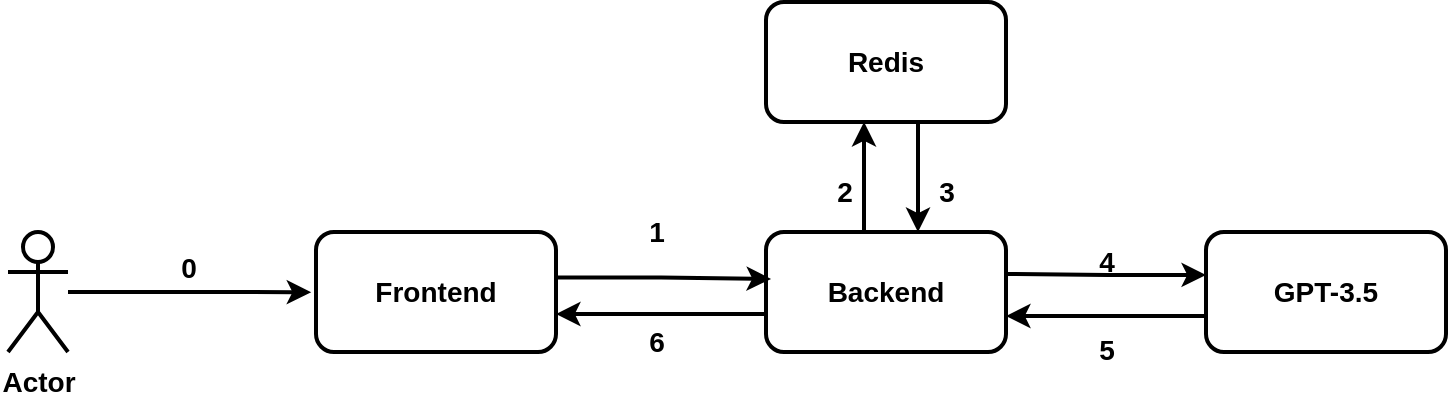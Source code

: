 <mxfile version="22.1.2" type="device" pages="7">
  <diagram id="q9lAisk15sFfM7iXyRE9" name="arch">
    <mxGraphModel dx="1434" dy="879" grid="1" gridSize="10" guides="1" tooltips="1" connect="1" arrows="1" fold="1" page="1" pageScale="1" pageWidth="850" pageHeight="1100" math="0" shadow="0">
      <root>
        <mxCell id="0" />
        <mxCell id="1" parent="0" />
        <mxCell id="VKgKlE1zQq9GvA2DKnJL-5" style="edgeStyle=orthogonalEdgeStyle;rounded=0;orthogonalLoop=1;jettySize=auto;html=1;entryX=-0.02;entryY=0.368;entryDx=0;entryDy=0;entryPerimeter=0;strokeWidth=2;fontSize=14;fontStyle=1" parent="1" source="VKgKlE1zQq9GvA2DKnJL-1" edge="1">
          <mxGeometry relative="1" as="geometry">
            <mxPoint x="237.6" y="495.08" as="targetPoint" />
          </mxGeometry>
        </mxCell>
        <mxCell id="VKgKlE1zQq9GvA2DKnJL-1" value="Actor" style="shape=umlActor;verticalLabelPosition=bottom;verticalAlign=top;html=1;outlineConnect=0;strokeWidth=2;fontSize=14;fontStyle=1" parent="1" vertex="1">
          <mxGeometry x="86" y="465" width="30" height="60" as="geometry" />
        </mxCell>
        <mxCell id="VKgKlE1zQq9GvA2DKnJL-6" style="edgeStyle=orthogonalEdgeStyle;rounded=0;orthogonalLoop=1;jettySize=auto;html=1;exitX=0.25;exitY=0;exitDx=0;exitDy=0;entryX=0.25;entryY=1;entryDx=0;entryDy=0;strokeWidth=2;fontSize=14;fontStyle=1" parent="1" edge="1">
          <mxGeometry relative="1" as="geometry">
            <mxPoint x="514.0" y="465" as="sourcePoint" />
            <mxPoint x="514.0" y="410.0" as="targetPoint" />
          </mxGeometry>
        </mxCell>
        <mxCell id="VKgKlE1zQq9GvA2DKnJL-8" style="edgeStyle=orthogonalEdgeStyle;rounded=0;orthogonalLoop=1;jettySize=auto;html=1;exitX=1;exitY=0.25;exitDx=0;exitDy=0;entryX=0;entryY=0.388;entryDx=0;entryDy=0;entryPerimeter=0;strokeWidth=2;fontSize=14;fontStyle=1" parent="1" edge="1">
          <mxGeometry relative="1" as="geometry">
            <mxPoint x="585" y="486" as="sourcePoint" />
            <mxPoint x="685.0" y="486.44" as="targetPoint" />
          </mxGeometry>
        </mxCell>
        <mxCell id="Axyc7eewZ5VZh4gGswW8-6" style="edgeStyle=orthogonalEdgeStyle;rounded=0;orthogonalLoop=1;jettySize=auto;html=1;exitX=0;exitY=0.75;exitDx=0;exitDy=0;entryX=1;entryY=0.75;entryDx=0;entryDy=0;strokeWidth=2;fontSize=14;fontStyle=1" parent="1" edge="1">
          <mxGeometry relative="1" as="geometry">
            <mxPoint x="465.0" y="506" as="sourcePoint" />
            <mxPoint x="360" y="506" as="targetPoint" />
          </mxGeometry>
        </mxCell>
        <mxCell id="VKgKlE1zQq9GvA2DKnJL-2" value="Backend" style="rounded=1;whiteSpace=wrap;html=1;strokeWidth=2;fontSize=14;fontStyle=1" parent="1" vertex="1">
          <mxGeometry x="465" y="465" width="120" height="60" as="geometry" />
        </mxCell>
        <mxCell id="VKgKlE1zQq9GvA2DKnJL-7" style="edgeStyle=orthogonalEdgeStyle;rounded=0;orthogonalLoop=1;jettySize=auto;html=1;exitX=0.75;exitY=1;exitDx=0;exitDy=0;entryX=0.75;entryY=0;entryDx=0;entryDy=0;strokeWidth=2;fontSize=14;fontStyle=1" parent="1" edge="1">
          <mxGeometry relative="1" as="geometry">
            <mxPoint x="541.0" y="410.0" as="sourcePoint" />
            <mxPoint x="541.0" y="465" as="targetPoint" />
          </mxGeometry>
        </mxCell>
        <mxCell id="VKgKlE1zQq9GvA2DKnJL-3" value="Redis" style="rounded=1;whiteSpace=wrap;html=1;strokeWidth=2;fontSize=14;fontStyle=1" parent="1" vertex="1">
          <mxGeometry x="465" y="350" width="120" height="60" as="geometry" />
        </mxCell>
        <mxCell id="VKgKlE1zQq9GvA2DKnJL-9" style="edgeStyle=orthogonalEdgeStyle;rounded=0;orthogonalLoop=1;jettySize=auto;html=1;strokeWidth=2;fontSize=14;fontStyle=1" parent="1" edge="1">
          <mxGeometry relative="1" as="geometry">
            <mxPoint x="585" y="507" as="targetPoint" />
            <mxPoint x="685.0" y="507" as="sourcePoint" />
          </mxGeometry>
        </mxCell>
        <mxCell id="VKgKlE1zQq9GvA2DKnJL-11" value="1" style="text;html=1;align=center;verticalAlign=middle;resizable=0;points=[];autosize=1;strokeColor=none;fillColor=none;strokeWidth=2;fontSize=14;fontStyle=1" parent="1" vertex="1">
          <mxGeometry x="390" y="450" width="40" height="30" as="geometry" />
        </mxCell>
        <mxCell id="VKgKlE1zQq9GvA2DKnJL-12" value="2" style="text;html=1;align=center;verticalAlign=middle;resizable=0;points=[];autosize=1;strokeColor=none;fillColor=none;strokeWidth=2;fontSize=14;fontStyle=1" parent="1" vertex="1">
          <mxGeometry x="484" y="430" width="40" height="30" as="geometry" />
        </mxCell>
        <mxCell id="VKgKlE1zQq9GvA2DKnJL-13" value="3" style="text;html=1;align=center;verticalAlign=middle;resizable=0;points=[];autosize=1;strokeColor=none;fillColor=none;strokeWidth=2;fontSize=14;fontStyle=1" parent="1" vertex="1">
          <mxGeometry x="535" y="430" width="40" height="30" as="geometry" />
        </mxCell>
        <mxCell id="VKgKlE1zQq9GvA2DKnJL-14" value="4" style="text;html=1;align=center;verticalAlign=middle;resizable=0;points=[];autosize=1;strokeColor=none;fillColor=none;strokeWidth=2;fontSize=14;fontStyle=1" parent="1" vertex="1">
          <mxGeometry x="615" y="465" width="40" height="30" as="geometry" />
        </mxCell>
        <mxCell id="VKgKlE1zQq9GvA2DKnJL-15" value="5" style="text;html=1;align=center;verticalAlign=middle;resizable=0;points=[];autosize=1;strokeColor=none;fillColor=none;strokeWidth=2;fontSize=14;fontStyle=1" parent="1" vertex="1">
          <mxGeometry x="615" y="509" width="40" height="30" as="geometry" />
        </mxCell>
        <mxCell id="Axyc7eewZ5VZh4gGswW8-1" value="GPT-3.5" style="rounded=1;whiteSpace=wrap;html=1;strokeWidth=2;fontSize=14;fontStyle=1" parent="1" vertex="1">
          <mxGeometry x="685" y="465" width="120" height="60" as="geometry" />
        </mxCell>
        <mxCell id="Axyc7eewZ5VZh4gGswW8-2" value="Frontend" style="rounded=1;whiteSpace=wrap;html=1;strokeWidth=2;fontSize=14;fontStyle=1" parent="1" vertex="1">
          <mxGeometry x="240" y="465" width="120" height="60" as="geometry" />
        </mxCell>
        <mxCell id="Axyc7eewZ5VZh4gGswW8-3" value="0" style="text;html=1;align=center;verticalAlign=middle;resizable=0;points=[];autosize=1;strokeColor=none;fillColor=none;strokeWidth=2;fontSize=14;fontStyle=1" parent="1" vertex="1">
          <mxGeometry x="156" y="468" width="40" height="30" as="geometry" />
        </mxCell>
        <mxCell id="Axyc7eewZ5VZh4gGswW8-4" style="edgeStyle=orthogonalEdgeStyle;rounded=0;orthogonalLoop=1;jettySize=auto;html=1;exitX=0.994;exitY=0.38;exitDx=0;exitDy=0;entryX=0.021;entryY=0.391;entryDx=0;entryDy=0;entryPerimeter=0;exitPerimeter=0;strokeWidth=2;fontSize=14;fontStyle=1" parent="1" source="Axyc7eewZ5VZh4gGswW8-2" target="VKgKlE1zQq9GvA2DKnJL-2" edge="1">
          <mxGeometry relative="1" as="geometry" />
        </mxCell>
        <mxCell id="Axyc7eewZ5VZh4gGswW8-7" value="6" style="text;html=1;align=center;verticalAlign=middle;resizable=0;points=[];autosize=1;strokeColor=none;fillColor=none;strokeWidth=2;fontSize=14;fontStyle=1" parent="1" vertex="1">
          <mxGeometry x="390" y="505" width="40" height="30" as="geometry" />
        </mxCell>
      </root>
    </mxGraphModel>
  </diagram>
  <diagram id="qg2fw5siXGZ857I6Jfdk" name="seq">
    <mxGraphModel dx="1434" dy="879" grid="1" gridSize="10" guides="1" tooltips="1" connect="1" arrows="1" fold="1" page="1" pageScale="1" pageWidth="850" pageHeight="1100" math="0" shadow="0">
      <root>
        <mxCell id="0" />
        <mxCell id="1" parent="0" />
        <mxCell id="KLC7h407WCgurT3DShn4-10" style="rounded=0;orthogonalLoop=1;jettySize=auto;html=1;exitX=0;exitY=0.5;exitDx=0;exitDy=0;fontSize=16;" parent="1" source="Tx9FLU0opX-JtmAMRLUm-2" target="KLC7h407WCgurT3DShn4-1" edge="1">
          <mxGeometry relative="1" as="geometry" />
        </mxCell>
        <mxCell id="KLC7h407WCgurT3DShn4-11" style="rounded=0;orthogonalLoop=1;jettySize=auto;html=1;exitX=1;exitY=0.75;exitDx=0;exitDy=0;entryX=0;entryY=0.448;entryDx=0;entryDy=0;dashed=1;entryPerimeter=0;fontSize=16;" parent="1" source="Tx9FLU0opX-JtmAMRLUm-2" target="ZIHZK0WdA0z4exOovFEQ-16" edge="1">
          <mxGeometry relative="1" as="geometry" />
        </mxCell>
        <mxCell id="Tx9FLU0opX-JtmAMRLUm-2" value="FaultDesc&lt;br style=&quot;font-size: 16px;&quot;&gt;(Text)" style="rounded=0;whiteSpace=wrap;html=1;fontSize=16;" parent="1" vertex="1">
          <mxGeometry x="270" y="400" width="120" height="60" as="geometry" />
        </mxCell>
        <mxCell id="Tx9FLU0opX-JtmAMRLUm-6" value="" style="rounded=0;whiteSpace=wrap;html=1;fontSize=16;" parent="1" vertex="1">
          <mxGeometry x="720" y="450" width="120" height="860" as="geometry" />
        </mxCell>
        <mxCell id="KLC7h407WCgurT3DShn4-5" style="rounded=0;orthogonalLoop=1;jettySize=auto;html=1;exitX=1;exitY=0.333;exitDx=0;exitDy=0;exitPerimeter=0;entryX=0;entryY=0.75;entryDx=0;entryDy=0;fontSize=16;" parent="1" source="KLC7h407WCgurT3DShn4-1" target="KLC7h407WCgurT3DShn4-4" edge="1">
          <mxGeometry relative="1" as="geometry" />
        </mxCell>
        <mxCell id="KLC7h407WCgurT3DShn4-1" value="User" style="shape=umlActor;verticalLabelPosition=bottom;verticalAlign=top;html=1;outlineConnect=0;fontSize=16;" parent="1" vertex="1">
          <mxGeometry x="20" y="290" width="30" height="60" as="geometry" />
        </mxCell>
        <mxCell id="KLC7h407WCgurT3DShn4-9" style="rounded=0;orthogonalLoop=1;jettySize=auto;html=1;exitX=0;exitY=1;exitDx=0;exitDy=0;exitPerimeter=0;entryX=1;entryY=0.5;entryDx=0;entryDy=0;fontSize=16;" parent="1" source="KLC7h407WCgurT3DShn4-2" target="Tx9FLU0opX-JtmAMRLUm-2" edge="1">
          <mxGeometry relative="1" as="geometry" />
        </mxCell>
        <mxCell id="KLC7h407WCgurT3DShn4-2" value="GPT" style="shape=umlActor;verticalLabelPosition=bottom;verticalAlign=top;html=1;outlineConnect=0;fontSize=16;" parent="1" vertex="1">
          <mxGeometry x="610" y="290" width="30" height="60" as="geometry" />
        </mxCell>
        <mxCell id="KLC7h407WCgurT3DShn4-7" style="edgeStyle=orthogonalEdgeStyle;rounded=0;orthogonalLoop=1;jettySize=auto;html=1;exitX=0.5;exitY=1;exitDx=0;exitDy=0;entryX=0.5;entryY=0;entryDx=0;entryDy=0;fontSize=16;" parent="1" source="KLC7h407WCgurT3DShn4-4" target="KLC7h407WCgurT3DShn4-6" edge="1">
          <mxGeometry relative="1" as="geometry" />
        </mxCell>
        <mxCell id="KLC7h407WCgurT3DShn4-4" value="FaultDesc (JSON)" style="rounded=0;whiteSpace=wrap;html=1;fontSize=16;" parent="1" vertex="1">
          <mxGeometry x="270" y="210" width="120" height="60" as="geometry" />
        </mxCell>
        <mxCell id="KLC7h407WCgurT3DShn4-8" style="rounded=0;orthogonalLoop=1;jettySize=auto;html=1;exitX=1;exitY=0.5;exitDx=0;exitDy=0;fontSize=16;" parent="1" source="KLC7h407WCgurT3DShn4-6" target="KLC7h407WCgurT3DShn4-2" edge="1">
          <mxGeometry relative="1" as="geometry" />
        </mxCell>
        <mxCell id="KLC7h407WCgurT3DShn4-6" value="ChatOps" style="rounded=1;whiteSpace=wrap;html=1;fontSize=16;" parent="1" vertex="1">
          <mxGeometry x="270" y="310" width="120" height="60" as="geometry" />
        </mxCell>
        <mxCell id="KLC7h407WCgurT3DShn4-12" style="rounded=0;orthogonalLoop=1;jettySize=auto;html=1;exitX=0;exitY=0.5;exitDx=0;exitDy=0;fontSize=16;" parent="1" source="KLC7h407WCgurT3DShn4-13" target="KLC7h407WCgurT3DShn4-15" edge="1">
          <mxGeometry relative="1" as="geometry" />
        </mxCell>
        <mxCell id="KLC7h407WCgurT3DShn4-13" value="Expectation&lt;br style=&quot;font-size: 16px;&quot;&gt;(JSON)" style="rounded=0;whiteSpace=wrap;html=1;fontSize=16;" parent="1" vertex="1">
          <mxGeometry x="270" y="790" width="120" height="60" as="geometry" />
        </mxCell>
        <mxCell id="KLC7h407WCgurT3DShn4-14" style="rounded=0;orthogonalLoop=1;jettySize=auto;html=1;exitX=1;exitY=0.333;exitDx=0;exitDy=0;exitPerimeter=0;entryX=0;entryY=0.75;entryDx=0;entryDy=0;fontSize=16;" parent="1" source="KLC7h407WCgurT3DShn4-15" target="KLC7h407WCgurT3DShn4-19" edge="1">
          <mxGeometry relative="1" as="geometry" />
        </mxCell>
        <mxCell id="KLC7h407WCgurT3DShn4-15" value="User" style="shape=umlActor;verticalLabelPosition=bottom;verticalAlign=top;html=1;outlineConnect=0;fontSize=16;" parent="1" vertex="1">
          <mxGeometry x="20" y="670" width="30" height="60" as="geometry" />
        </mxCell>
        <mxCell id="KLC7h407WCgurT3DShn4-16" style="rounded=0;orthogonalLoop=1;jettySize=auto;html=1;exitX=0;exitY=1;exitDx=0;exitDy=0;exitPerimeter=0;entryX=1;entryY=0.5;entryDx=0;entryDy=0;fontSize=16;" parent="1" source="KLC7h407WCgurT3DShn4-17" target="KLC7h407WCgurT3DShn4-13" edge="1">
          <mxGeometry relative="1" as="geometry" />
        </mxCell>
        <mxCell id="KLC7h407WCgurT3DShn4-17" value="GPT" style="shape=umlActor;verticalLabelPosition=bottom;verticalAlign=top;html=1;outlineConnect=0;fontSize=16;" parent="1" vertex="1">
          <mxGeometry x="610" y="670" width="30" height="60" as="geometry" />
        </mxCell>
        <mxCell id="KLC7h407WCgurT3DShn4-18" style="edgeStyle=orthogonalEdgeStyle;rounded=0;orthogonalLoop=1;jettySize=auto;html=1;exitX=0.5;exitY=1;exitDx=0;exitDy=0;entryX=0.5;entryY=0;entryDx=0;entryDy=0;fontSize=16;" parent="1" source="KLC7h407WCgurT3DShn4-19" target="KLC7h407WCgurT3DShn4-21" edge="1">
          <mxGeometry relative="1" as="geometry" />
        </mxCell>
        <mxCell id="KLC7h407WCgurT3DShn4-19" value="Expectation&lt;br style=&quot;font-size: 16px;&quot;&gt;(Text)" style="rounded=0;whiteSpace=wrap;html=1;fontSize=16;" parent="1" vertex="1">
          <mxGeometry x="270" y="590" width="120" height="60" as="geometry" />
        </mxCell>
        <mxCell id="KLC7h407WCgurT3DShn4-20" style="rounded=0;orthogonalLoop=1;jettySize=auto;html=1;exitX=1;exitY=0.5;exitDx=0;exitDy=0;fontSize=16;" parent="1" source="KLC7h407WCgurT3DShn4-21" target="KLC7h407WCgurT3DShn4-17" edge="1">
          <mxGeometry relative="1" as="geometry" />
        </mxCell>
        <mxCell id="KLC7h407WCgurT3DShn4-21" value="ChatOps" style="rounded=1;whiteSpace=wrap;html=1;fontSize=16;" parent="1" vertex="1">
          <mxGeometry x="270" y="690" width="120" height="60" as="geometry" />
        </mxCell>
        <mxCell id="KLC7h407WCgurT3DShn4-22" style="rounded=0;orthogonalLoop=1;jettySize=auto;html=1;exitX=1;exitY=0.5;exitDx=0;exitDy=0;entryX=0;entryY=0.528;entryDx=0;entryDy=0;entryPerimeter=0;dashed=1;fontSize=16;" parent="1" source="KLC7h407WCgurT3DShn4-19" target="ZIHZK0WdA0z4exOovFEQ-17" edge="1">
          <mxGeometry relative="1" as="geometry" />
        </mxCell>
        <mxCell id="KLC7h407WCgurT3DShn4-23" value="&lt;font style=&quot;font-size: 22px;&quot;&gt;①&lt;/font&gt;" style="text;html=1;align=center;verticalAlign=middle;resizable=0;points=[];autosize=1;strokeColor=none;fillColor=none;fontSize=22;fontColor=#000000;" parent="1" vertex="1">
          <mxGeometry x="15" y="235" width="40" height="40" as="geometry" />
        </mxCell>
        <mxCell id="KLC7h407WCgurT3DShn4-24" value="&lt;font style=&quot;font-size: 22px;&quot;&gt;②&lt;/font&gt;" style="text;html=1;align=center;verticalAlign=middle;resizable=0;points=[];autosize=1;strokeColor=none;fillColor=none;fontSize=16;" parent="1" vertex="1">
          <mxGeometry x="10" y="623" width="40" height="40" as="geometry" />
        </mxCell>
        <mxCell id="KLC7h407WCgurT3DShn4-38" style="rounded=0;orthogonalLoop=1;jettySize=auto;html=1;exitX=0;exitY=0.5;exitDx=0;exitDy=0;fontSize=16;" parent="1" source="KLC7h407WCgurT3DShn4-39" target="KLC7h407WCgurT3DShn4-41" edge="1">
          <mxGeometry relative="1" as="geometry" />
        </mxCell>
        <mxCell id="KLC7h407WCgurT3DShn4-39" value="FaultReport&lt;br style=&quot;font-size: 16px;&quot;&gt;(Text)" style="rounded=0;whiteSpace=wrap;html=1;fontSize=16;" parent="1" vertex="1">
          <mxGeometry x="270" y="1180" width="120" height="60" as="geometry" />
        </mxCell>
        <mxCell id="KLC7h407WCgurT3DShn4-40" style="rounded=0;orthogonalLoop=1;jettySize=auto;html=1;exitX=1;exitY=0.333;exitDx=0;exitDy=0;exitPerimeter=0;entryX=0;entryY=0.75;entryDx=0;entryDy=0;fontSize=16;" parent="1" source="KLC7h407WCgurT3DShn4-41" target="KLC7h407WCgurT3DShn4-45" edge="1">
          <mxGeometry relative="1" as="geometry" />
        </mxCell>
        <mxCell id="KLC7h407WCgurT3DShn4-41" value="User" style="shape=umlActor;verticalLabelPosition=bottom;verticalAlign=top;html=1;outlineConnect=0;fontSize=16;" parent="1" vertex="1">
          <mxGeometry x="20" y="1060" width="30" height="60" as="geometry" />
        </mxCell>
        <mxCell id="KLC7h407WCgurT3DShn4-42" style="rounded=0;orthogonalLoop=1;jettySize=auto;html=1;exitX=0;exitY=1;exitDx=0;exitDy=0;exitPerimeter=0;entryX=1;entryY=0.5;entryDx=0;entryDy=0;fontSize=16;" parent="1" source="KLC7h407WCgurT3DShn4-43" target="KLC7h407WCgurT3DShn4-39" edge="1">
          <mxGeometry relative="1" as="geometry" />
        </mxCell>
        <mxCell id="KLC7h407WCgurT3DShn4-43" value="GPT" style="shape=umlActor;verticalLabelPosition=bottom;verticalAlign=top;html=1;outlineConnect=0;fontSize=16;" parent="1" vertex="1">
          <mxGeometry x="610" y="1060" width="30" height="60" as="geometry" />
        </mxCell>
        <mxCell id="KLC7h407WCgurT3DShn4-44" style="edgeStyle=orthogonalEdgeStyle;rounded=0;orthogonalLoop=1;jettySize=auto;html=1;exitX=0.5;exitY=1;exitDx=0;exitDy=0;entryX=0.5;entryY=0;entryDx=0;entryDy=0;fontSize=16;" parent="1" source="KLC7h407WCgurT3DShn4-45" target="KLC7h407WCgurT3DShn4-47" edge="1">
          <mxGeometry relative="1" as="geometry" />
        </mxCell>
        <mxCell id="KLC7h407WCgurT3DShn4-45" value="FaultResult&lt;br style=&quot;font-size: 16px;&quot;&gt;(JSON)" style="rounded=0;whiteSpace=wrap;html=1;fontSize=16;" parent="1" vertex="1">
          <mxGeometry x="270" y="970" width="120" height="60" as="geometry" />
        </mxCell>
        <mxCell id="KLC7h407WCgurT3DShn4-46" style="rounded=0;orthogonalLoop=1;jettySize=auto;html=1;exitX=1;exitY=0.5;exitDx=0;exitDy=0;fontSize=16;" parent="1" source="KLC7h407WCgurT3DShn4-47" target="KLC7h407WCgurT3DShn4-43" edge="1">
          <mxGeometry relative="1" as="geometry" />
        </mxCell>
        <mxCell id="KLC7h407WCgurT3DShn4-47" value="ChatOps" style="rounded=1;whiteSpace=wrap;html=1;fontSize=16;" parent="1" vertex="1">
          <mxGeometry x="270" y="1080" width="120" height="60" as="geometry" />
        </mxCell>
        <mxCell id="KLC7h407WCgurT3DShn4-49" value="&lt;font style=&quot;font-size: 22px;&quot;&gt;③&lt;/font&gt;" style="text;html=1;align=center;verticalAlign=middle;resizable=0;points=[];autosize=1;strokeColor=none;fillColor=none;fontSize=16;" parent="1" vertex="1">
          <mxGeometry x="10" y="1013" width="40" height="40" as="geometry" />
        </mxCell>
        <mxCell id="KLC7h407WCgurT3DShn4-50" value="&lt;font style=&quot;font-size: 16px;&quot;&gt;Context&lt;/font&gt;" style="text;html=1;align=center;verticalAlign=middle;resizable=0;points=[];autosize=1;strokeColor=none;fillColor=none;fontSize=16;fontColor=#000000;" parent="1" vertex="1">
          <mxGeometry x="720" y="410" width="120" height="30" as="geometry" />
        </mxCell>
        <mxCell id="ZIHZK0WdA0z4exOovFEQ-2" value="" style="edgeStyle=none;orthogonalLoop=1;jettySize=auto;html=1;rounded=0;entryX=0.622;entryY=-0.043;entryDx=0;entryDy=0;entryPerimeter=0;dashed=1;exitX=-0.021;exitY=0.625;exitDx=0;exitDy=0;exitPerimeter=0;fontSize=16;" parent="1" source="ZIHZK0WdA0z4exOovFEQ-17" target="KLC7h407WCgurT3DShn4-47" edge="1">
          <mxGeometry width="100" relative="1" as="geometry">
            <mxPoint x="720" y="600" as="sourcePoint" />
            <mxPoint x="770" y="600" as="targetPoint" />
            <Array as="points" />
          </mxGeometry>
        </mxCell>
        <mxCell id="ZIHZK0WdA0z4exOovFEQ-3" style="rounded=0;orthogonalLoop=1;jettySize=auto;html=1;exitX=0;exitY=0.5;exitDx=0;exitDy=0;fontSize=16;" parent="1" source="ZIHZK0WdA0z4exOovFEQ-4" target="ZIHZK0WdA0z4exOovFEQ-6" edge="1">
          <mxGeometry relative="1" as="geometry" />
        </mxCell>
        <mxCell id="ZIHZK0WdA0z4exOovFEQ-4" value="Advice&lt;br style=&quot;font-size: 16px;&quot;&gt;(Text)" style="rounded=0;whiteSpace=wrap;html=1;fontSize=16;" parent="1" vertex="1">
          <mxGeometry x="270" y="1517" width="120" height="60" as="geometry" />
        </mxCell>
        <mxCell id="ZIHZK0WdA0z4exOovFEQ-5" style="rounded=0;orthogonalLoop=1;jettySize=auto;html=1;exitX=1;exitY=0.333;exitDx=0;exitDy=0;exitPerimeter=0;entryX=0;entryY=0.5;entryDx=0;entryDy=0;fontSize=16;" parent="1" source="ZIHZK0WdA0z4exOovFEQ-6" target="ZIHZK0WdA0z4exOovFEQ-12" edge="1">
          <mxGeometry relative="1" as="geometry">
            <mxPoint x="270" y="1312" as="targetPoint" />
          </mxGeometry>
        </mxCell>
        <mxCell id="ZIHZK0WdA0z4exOovFEQ-6" value="User" style="shape=umlActor;verticalLabelPosition=bottom;verticalAlign=top;html=1;outlineConnect=0;fontSize=16;" parent="1" vertex="1">
          <mxGeometry x="20" y="1377" width="30" height="60" as="geometry" />
        </mxCell>
        <mxCell id="ZIHZK0WdA0z4exOovFEQ-7" style="rounded=0;orthogonalLoop=1;jettySize=auto;html=1;exitX=0;exitY=1;exitDx=0;exitDy=0;exitPerimeter=0;entryX=1;entryY=0.5;entryDx=0;entryDy=0;fontSize=16;" parent="1" source="ZIHZK0WdA0z4exOovFEQ-8" target="ZIHZK0WdA0z4exOovFEQ-4" edge="1">
          <mxGeometry relative="1" as="geometry" />
        </mxCell>
        <mxCell id="ZIHZK0WdA0z4exOovFEQ-8" value="GPT" style="shape=umlActor;verticalLabelPosition=bottom;verticalAlign=top;html=1;outlineConnect=0;fontSize=16;" parent="1" vertex="1">
          <mxGeometry x="610" y="1377" width="30" height="60" as="geometry" />
        </mxCell>
        <mxCell id="ZIHZK0WdA0z4exOovFEQ-11" style="rounded=0;orthogonalLoop=1;jettySize=auto;html=1;exitX=1;exitY=0.5;exitDx=0;exitDy=0;fontSize=16;" parent="1" source="ZIHZK0WdA0z4exOovFEQ-12" target="ZIHZK0WdA0z4exOovFEQ-8" edge="1">
          <mxGeometry relative="1" as="geometry" />
        </mxCell>
        <mxCell id="ZIHZK0WdA0z4exOovFEQ-12" value="ChatOps" style="rounded=1;whiteSpace=wrap;html=1;fontSize=16;" parent="1" vertex="1">
          <mxGeometry x="270" y="1397" width="120" height="60" as="geometry" />
        </mxCell>
        <mxCell id="ZIHZK0WdA0z4exOovFEQ-13" value="&lt;font style=&quot;font-size: 22px;&quot;&gt;④&lt;/font&gt;" style="text;html=1;align=center;verticalAlign=middle;resizable=0;points=[];autosize=1;strokeColor=none;fillColor=none;fontSize=16;" parent="1" vertex="1">
          <mxGeometry x="10" y="1330" width="40" height="40" as="geometry" />
        </mxCell>
        <mxCell id="ZIHZK0WdA0z4exOovFEQ-15" value="" style="edgeStyle=none;orthogonalLoop=1;jettySize=auto;html=1;rounded=0;entryX=0.5;entryY=0;entryDx=0;entryDy=0;dashed=1;exitX=-0.014;exitY=0.586;exitDx=0;exitDy=0;exitPerimeter=0;fontSize=16;" parent="1" source="ZIHZK0WdA0z4exOovFEQ-16" target="ZIHZK0WdA0z4exOovFEQ-12" edge="1">
          <mxGeometry width="100" relative="1" as="geometry">
            <mxPoint x="720" y="510" as="sourcePoint" />
            <mxPoint x="760" y="510" as="targetPoint" />
            <Array as="points" />
          </mxGeometry>
        </mxCell>
        <mxCell id="ZIHZK0WdA0z4exOovFEQ-16" value="FaultDesc" style="rounded=0;whiteSpace=wrap;html=1;fontSize=16;" parent="1" vertex="1">
          <mxGeometry x="720" y="450" width="120" height="290" as="geometry" />
        </mxCell>
        <mxCell id="ZIHZK0WdA0z4exOovFEQ-17" value="Expectation&lt;br style=&quot;border-color: var(--border-color); font-size: 16px;&quot;&gt;" style="rounded=0;whiteSpace=wrap;html=1;fontSize=16;" parent="1" vertex="1">
          <mxGeometry x="720" y="740" width="120" height="290" as="geometry" />
        </mxCell>
        <mxCell id="ZIHZK0WdA0z4exOovFEQ-18" value="" style="edgeStyle=none;orthogonalLoop=1;jettySize=auto;html=1;rounded=0;dashed=1;fontSize=16;entryX=0.649;entryY=-0.007;entryDx=0;entryDy=0;entryPerimeter=0;" parent="1" target="ZIHZK0WdA0z4exOovFEQ-12" edge="1">
          <mxGeometry width="100" relative="1" as="geometry">
            <mxPoint x="720" y="950" as="sourcePoint" />
            <mxPoint x="340" y="1360" as="targetPoint" />
            <Array as="points" />
          </mxGeometry>
        </mxCell>
        <mxCell id="ZIHZK0WdA0z4exOovFEQ-19" style="rounded=0;orthogonalLoop=1;jettySize=auto;html=1;entryX=0.017;entryY=0.904;entryDx=0;entryDy=0;entryPerimeter=0;fontSize=16;dashed=1;" parent="1" source="KLC7h407WCgurT3DShn4-39" target="Tx9FLU0opX-JtmAMRLUm-6" edge="1">
          <mxGeometry relative="1" as="geometry" />
        </mxCell>
        <mxCell id="ZIHZK0WdA0z4exOovFEQ-20" value="" style="edgeStyle=none;orthogonalLoop=1;jettySize=auto;html=1;rounded=0;exitX=-0.028;exitY=0.936;exitDx=0;exitDy=0;exitPerimeter=0;entryX=0.75;entryY=0;entryDx=0;entryDy=0;dashed=1;fontSize=16;" parent="1" source="Tx9FLU0opX-JtmAMRLUm-6" target="ZIHZK0WdA0z4exOovFEQ-12" edge="1">
          <mxGeometry width="100" relative="1" as="geometry">
            <mxPoint x="660" y="1230" as="sourcePoint" />
            <mxPoint x="760" y="1230" as="targetPoint" />
            <Array as="points" />
          </mxGeometry>
        </mxCell>
        <mxCell id="ZIHZK0WdA0z4exOovFEQ-21" value="&lt;span style=&quot;color: rgb(0, 0, 0); font-family: Helvetica; font-size: 16px; font-style: normal; font-variant-ligatures: normal; font-variant-caps: normal; font-weight: 400; letter-spacing: normal; orphans: 2; text-align: center; text-indent: 0px; text-transform: none; widows: 2; word-spacing: 0px; -webkit-text-stroke-width: 0px; background-color: rgb(251, 251, 251); text-decoration-thickness: initial; text-decoration-style: initial; text-decoration-color: initial; float: none; display: inline !important;&quot;&gt;FaultReport&lt;/span&gt;" style="text;whiteSpace=wrap;html=1;fontSize=16;" parent="1" vertex="1">
          <mxGeometry x="740" y="1160" width="120" height="40" as="geometry" />
        </mxCell>
        <mxCell id="4wctw6peAXdAggTrFhCt-3" value="&lt;font style=&quot;font-size: 14px;&quot;&gt;备注：&lt;br&gt;&lt;br&gt;这张图反映的是整体的数据流向&lt;br&gt;具体的数据处理流程看后面几张&lt;/font&gt;" style="text;html=1;align=center;verticalAlign=middle;resizable=0;points=[];autosize=1;strokeColor=none;fillColor=none;" parent="1" vertex="1">
          <mxGeometry x="630" y="65" width="220" height="80" as="geometry" />
        </mxCell>
      </root>
    </mxGraphModel>
  </diagram>
  <diagram name="D0" id="rE8giC4yQjQ5zFKdoYqi">
    <mxGraphModel dx="1434" dy="879" grid="1" gridSize="10" guides="1" tooltips="1" connect="1" arrows="1" fold="1" page="1" pageScale="1" pageWidth="850" pageHeight="1100" math="0" shadow="0">
      <root>
        <mxCell id="i1_SNyQuL_r8A0BnzSDd-0" />
        <mxCell id="i1_SNyQuL_r8A0BnzSDd-1" parent="i1_SNyQuL_r8A0BnzSDd-0" />
        <mxCell id="i1_SNyQuL_r8A0BnzSDd-8" value="GPT" style="shape=umlActor;verticalLabelPosition=bottom;verticalAlign=top;html=1;outlineConnect=0;fontSize=16;" parent="i1_SNyQuL_r8A0BnzSDd-1" vertex="1">
          <mxGeometry x="610" y="290" width="30" height="60" as="geometry" />
        </mxCell>
        <mxCell id="i1_SNyQuL_r8A0BnzSDd-11" style="rounded=0;orthogonalLoop=1;jettySize=auto;html=1;fontSize=16;exitX=1;exitY=0.5;exitDx=0;exitDy=0;" parent="i1_SNyQuL_r8A0BnzSDd-1" source="i1_SNyQuL_r8A0BnzSDd-17" target="i1_SNyQuL_r8A0BnzSDd-8" edge="1">
          <mxGeometry relative="1" as="geometry">
            <mxPoint x="390" y="210" as="sourcePoint" />
          </mxGeometry>
        </mxCell>
        <mxCell id="i1_SNyQuL_r8A0BnzSDd-17" value="构建提示词：&lt;br&gt;- “你是一个运维机器人...”；&lt;br&gt;-&amp;nbsp;" style="rounded=1;whiteSpace=wrap;html=1;strokeColor=default;align=center;verticalAlign=middle;fontFamily=Helvetica;fontSize=16;fontColor=default;fillColor=default;movable=1;resizable=1;rotatable=1;deletable=1;editable=1;locked=0;connectable=1;" parent="i1_SNyQuL_r8A0BnzSDd-1" vertex="1">
          <mxGeometry x="190" y="285" width="250" height="70" as="geometry" />
        </mxCell>
        <mxCell id="r-Gph6FEDUl5I5vJEG-V-0" value="" style="rounded=0;whiteSpace=wrap;html=1;fillColor=none;dashed=1;strokeColor=#7EA6E0;strokeWidth=2;" parent="i1_SNyQuL_r8A0BnzSDd-1" vertex="1">
          <mxGeometry x="105" y="160" width="420" height="320" as="geometry" />
        </mxCell>
        <mxCell id="i1_SNyQuL_r8A0BnzSDd-18" value="预热" style="text;html=1;align=center;verticalAlign=middle;resizable=0;points=[];autosize=1;strokeColor=none;fillColor=none;fontSize=16;fontFamily=Helvetica;fontColor=default;" parent="i1_SNyQuL_r8A0BnzSDd-1" vertex="1">
          <mxGeometry x="640" y="38" width="60" height="30" as="geometry" />
        </mxCell>
      </root>
    </mxGraphModel>
  </diagram>
  <diagram name="D1" id="4--Yj9pTokcV0vdmf49T">
    <mxGraphModel dx="1434" dy="879" grid="1" gridSize="10" guides="1" tooltips="1" connect="1" arrows="1" fold="1" page="1" pageScale="1" pageWidth="850" pageHeight="1100" math="0" shadow="0">
      <root>
        <mxCell id="j4kRHwwOgYRNMu8GmFDR-0" />
        <mxCell id="j4kRHwwOgYRNMu8GmFDR-1" parent="j4kRHwwOgYRNMu8GmFDR-0" />
        <mxCell id="HXevGnj9tMamIE-iWFY--0" value="" style="rounded=0;whiteSpace=wrap;html=1;fillColor=none;dashed=1;strokeColor=#7EA6E0;strokeWidth=2;fontSize=16;" parent="j4kRHwwOgYRNMu8GmFDR-1" vertex="1">
          <mxGeometry x="230" y="60" width="210" height="640" as="geometry" />
        </mxCell>
        <mxCell id="j4kRHwwOgYRNMu8GmFDR-2" style="rounded=0;orthogonalLoop=1;jettySize=auto;html=1;exitX=0;exitY=0.5;exitDx=0;exitDy=0;fontSize=16;strokeWidth=2;" parent="j4kRHwwOgYRNMu8GmFDR-1" source="j4kRHwwOgYRNMu8GmFDR-4" target="j4kRHwwOgYRNMu8GmFDR-7" edge="1">
          <mxGeometry relative="1" as="geometry" />
        </mxCell>
        <mxCell id="j4kRHwwOgYRNMu8GmFDR-3" style="rounded=0;orthogonalLoop=1;jettySize=auto;html=1;exitX=1;exitY=0.75;exitDx=0;exitDy=0;entryX=0;entryY=0.448;entryDx=0;entryDy=0;dashed=1;entryPerimeter=0;fontSize=16;strokeWidth=2;" parent="j4kRHwwOgYRNMu8GmFDR-1" source="j4kRHwwOgYRNMu8GmFDR-4" target="j4kRHwwOgYRNMu8GmFDR-50" edge="1">
          <mxGeometry relative="1" as="geometry" />
        </mxCell>
        <mxCell id="j4kRHwwOgYRNMu8GmFDR-4" value="FaultDesc&lt;br style=&quot;font-size: 16px;&quot;&gt;(Text)" style="rounded=0;whiteSpace=wrap;html=1;fontSize=16;strokeWidth=2;" parent="j4kRHwwOgYRNMu8GmFDR-1" vertex="1">
          <mxGeometry x="270" y="590" width="120" height="60" as="geometry" />
        </mxCell>
        <mxCell id="j4kRHwwOgYRNMu8GmFDR-6" style="rounded=0;orthogonalLoop=1;jettySize=auto;html=1;exitX=1;exitY=0.333;exitDx=0;exitDy=0;exitPerimeter=0;entryX=0;entryY=0.75;entryDx=0;entryDy=0;fontSize=16;endArrow=none;endFill=0;strokeWidth=2;" parent="j4kRHwwOgYRNMu8GmFDR-1" source="j4kRHwwOgYRNMu8GmFDR-7" target="j4kRHwwOgYRNMu8GmFDR-11" edge="1">
          <mxGeometry relative="1" as="geometry" />
        </mxCell>
        <mxCell id="j4kRHwwOgYRNMu8GmFDR-7" value="User" style="shape=umlActor;verticalLabelPosition=bottom;verticalAlign=top;html=1;outlineConnect=0;fontSize=16;strokeWidth=2;" parent="j4kRHwwOgYRNMu8GmFDR-1" vertex="1">
          <mxGeometry x="20" y="290" width="30" height="60" as="geometry" />
        </mxCell>
        <mxCell id="j4kRHwwOgYRNMu8GmFDR-8" style="rounded=0;orthogonalLoop=1;jettySize=auto;html=1;exitX=0;exitY=1;exitDx=0;exitDy=0;exitPerimeter=0;entryX=1;entryY=0.5;entryDx=0;entryDy=0;fontSize=16;endArrow=none;endFill=0;strokeWidth=2;" parent="j4kRHwwOgYRNMu8GmFDR-1" source="j4kRHwwOgYRNMu8GmFDR-9" target="j4kRHwwOgYRNMu8GmFDR-4" edge="1">
          <mxGeometry relative="1" as="geometry" />
        </mxCell>
        <mxCell id="j4kRHwwOgYRNMu8GmFDR-9" value="GPT" style="shape=umlActor;verticalLabelPosition=bottom;verticalAlign=top;html=1;outlineConnect=0;fontSize=16;strokeWidth=2;" parent="j4kRHwwOgYRNMu8GmFDR-1" vertex="1">
          <mxGeometry x="610" y="290" width="30" height="60" as="geometry" />
        </mxCell>
        <mxCell id="Za5u4L4yO5rzxqX3udbO-7" style="rounded=0;orthogonalLoop=1;jettySize=auto;html=1;exitX=0.5;exitY=1;exitDx=0;exitDy=0;fontFamily=Helvetica;fontSize=16;fontColor=default;strokeWidth=2;" parent="j4kRHwwOgYRNMu8GmFDR-1" source="j4kRHwwOgYRNMu8GmFDR-11" target="Za5u4L4yO5rzxqX3udbO-4" edge="1">
          <mxGeometry relative="1" as="geometry" />
        </mxCell>
        <mxCell id="j4kRHwwOgYRNMu8GmFDR-11" value="FaultDesc (JSON)" style="rounded=0;whiteSpace=wrap;html=1;fontSize=16;strokeWidth=2;" parent="j4kRHwwOgYRNMu8GmFDR-1" vertex="1">
          <mxGeometry x="270" y="90" width="120" height="60" as="geometry" />
        </mxCell>
        <mxCell id="j4kRHwwOgYRNMu8GmFDR-12" style="rounded=0;orthogonalLoop=1;jettySize=auto;html=1;fontSize=16;strokeWidth=2;" parent="j4kRHwwOgYRNMu8GmFDR-1" target="j4kRHwwOgYRNMu8GmFDR-9" edge="1">
          <mxGeometry relative="1" as="geometry">
            <mxPoint x="390" y="440" as="sourcePoint" />
          </mxGeometry>
        </mxCell>
        <mxCell id="j4kRHwwOgYRNMu8GmFDR-25" value="&lt;font style=&quot;font-size: 16px;&quot;&gt;①&lt;/font&gt;" style="text;html=1;align=center;verticalAlign=middle;resizable=0;points=[];autosize=1;strokeColor=none;fillColor=none;fontSize=16;fontColor=#000000;strokeWidth=2;" parent="j4kRHwwOgYRNMu8GmFDR-1" vertex="1">
          <mxGeometry x="15" y="240" width="40" height="30" as="geometry" />
        </mxCell>
        <mxCell id="j4kRHwwOgYRNMu8GmFDR-38" value="&lt;font style=&quot;font-size: 16px;&quot;&gt;Context&lt;/font&gt;" style="text;html=1;align=center;verticalAlign=middle;resizable=0;points=[];autosize=1;strokeColor=none;fillColor=none;fontSize=16;fontColor=#000000;strokeWidth=2;" parent="j4kRHwwOgYRNMu8GmFDR-1" vertex="1">
          <mxGeometry x="720" y="230" width="80" height="30" as="geometry" />
        </mxCell>
        <mxCell id="j4kRHwwOgYRNMu8GmFDR-50" value="FaultDesc" style="rounded=0;whiteSpace=wrap;html=1;fontSize=16;strokeWidth=2;" parent="j4kRHwwOgYRNMu8GmFDR-1" vertex="1">
          <mxGeometry x="700" y="275" width="120" height="290" as="geometry" />
        </mxCell>
        <mxCell id="Za5u4L4yO5rzxqX3udbO-8" style="edgeStyle=orthogonalEdgeStyle;rounded=0;orthogonalLoop=1;jettySize=auto;html=1;exitX=0.5;exitY=1;exitDx=0;exitDy=0;entryX=0.5;entryY=0;entryDx=0;entryDy=0;fontFamily=Helvetica;fontSize=16;fontColor=default;strokeWidth=2;" parent="j4kRHwwOgYRNMu8GmFDR-1" source="Za5u4L4yO5rzxqX3udbO-4" target="Za5u4L4yO5rzxqX3udbO-6" edge="1">
          <mxGeometry relative="1" as="geometry" />
        </mxCell>
        <mxCell id="Za5u4L4yO5rzxqX3udbO-4" value="数据预处理：&lt;br style=&quot;font-size: 16px;&quot;&gt;时序数据压缩" style="rounded=1;whiteSpace=wrap;html=1;strokeColor=default;align=center;verticalAlign=middle;fontFamily=Helvetica;fontSize=16;fontColor=default;fillColor=default;strokeWidth=2;" parent="j4kRHwwOgYRNMu8GmFDR-1" vertex="1">
          <mxGeometry x="270" y="260" width="120" height="60" as="geometry" />
        </mxCell>
        <mxCell id="Za5u4L4yO5rzxqX3udbO-6" value="构建提示词" style="rounded=1;whiteSpace=wrap;html=1;strokeColor=default;align=center;verticalAlign=middle;fontFamily=Helvetica;fontSize=16;fontColor=default;fillColor=default;strokeWidth=2;" parent="j4kRHwwOgYRNMu8GmFDR-1" vertex="1">
          <mxGeometry x="270" y="410" width="120" height="60" as="geometry" />
        </mxCell>
        <mxCell id="Za5u4L4yO5rzxqX3udbO-9" value="故障场景描述" style="text;html=1;align=center;verticalAlign=middle;resizable=0;points=[];autosize=1;strokeColor=none;fillColor=none;fontSize=16;fontFamily=Helvetica;fontColor=default;strokeWidth=2;" parent="j4kRHwwOgYRNMu8GmFDR-1" vertex="1">
          <mxGeometry x="680" y="40" width="120" height="30" as="geometry" />
        </mxCell>
        <mxCell id="5lMiyuqWgCUSS_fp7jD4-0" value="&lt;font color=&quot;#7ea6e0&quot; style=&quot;font-size: 16px;&quot;&gt;&lt;b style=&quot;font-size: 16px;&quot;&gt;ChatOps&lt;/b&gt;&lt;/font&gt;" style="text;html=1;align=center;verticalAlign=middle;resizable=0;points=[];autosize=1;strokeColor=none;fillColor=none;fontSize=16;" parent="j4kRHwwOgYRNMu8GmFDR-1" vertex="1">
          <mxGeometry x="230" y="10" width="90" height="30" as="geometry" />
        </mxCell>
      </root>
    </mxGraphModel>
  </diagram>
  <diagram name="D2" id="9qXflCVyHu9IY1eambC_">
    <mxGraphModel dx="1434" dy="879" grid="1" gridSize="10" guides="1" tooltips="1" connect="1" arrows="1" fold="1" page="1" pageScale="1" pageWidth="850" pageHeight="1100" math="0" shadow="0">
      <root>
        <mxCell id="2u8qa29EgNXdUz-cSa06-0" />
        <mxCell id="2u8qa29EgNXdUz-cSa06-1" parent="2u8qa29EgNXdUz-cSa06-0" />
        <mxCell id="vKPEkcR6ycvOA0B496N3-0" value="" style="rounded=0;whiteSpace=wrap;html=1;fillColor=none;dashed=1;strokeColor=#7EA6E0;strokeWidth=2;fontSize=16;" parent="2u8qa29EgNXdUz-cSa06-1" vertex="1">
          <mxGeometry x="225" y="261" width="210" height="640" as="geometry" />
        </mxCell>
        <mxCell id="2u8qa29EgNXdUz-cSa06-14" style="rounded=0;orthogonalLoop=1;jettySize=auto;html=1;exitX=0;exitY=0.5;exitDx=0;exitDy=0;fontSize=16;strokeWidth=2;" parent="2u8qa29EgNXdUz-cSa06-1" source="2u8qa29EgNXdUz-cSa06-15" target="2u8qa29EgNXdUz-cSa06-17" edge="1">
          <mxGeometry relative="1" as="geometry" />
        </mxCell>
        <mxCell id="2u8qa29EgNXdUz-cSa06-15" value="Expectation&lt;br style=&quot;font-size: 16px;&quot;&gt;(JSON)" style="rounded=0;whiteSpace=wrap;html=1;fontSize=16;strokeWidth=2;" parent="2u8qa29EgNXdUz-cSa06-1" vertex="1">
          <mxGeometry x="280" y="771" width="120" height="60" as="geometry" />
        </mxCell>
        <mxCell id="2u8qa29EgNXdUz-cSa06-16" style="rounded=0;orthogonalLoop=1;jettySize=auto;html=1;exitX=1;exitY=0.333;exitDx=0;exitDy=0;exitPerimeter=0;entryX=0;entryY=0.75;entryDx=0;entryDy=0;fontSize=16;strokeWidth=2;endArrow=none;endFill=0;" parent="2u8qa29EgNXdUz-cSa06-1" source="2u8qa29EgNXdUz-cSa06-17" target="2u8qa29EgNXdUz-cSa06-21" edge="1">
          <mxGeometry relative="1" as="geometry" />
        </mxCell>
        <mxCell id="2u8qa29EgNXdUz-cSa06-17" value="User" style="shape=umlActor;verticalLabelPosition=bottom;verticalAlign=top;html=1;outlineConnect=0;fontSize=16;strokeWidth=2;" parent="2u8qa29EgNXdUz-cSa06-1" vertex="1">
          <mxGeometry x="41" y="481" width="30" height="60" as="geometry" />
        </mxCell>
        <mxCell id="2u8qa29EgNXdUz-cSa06-18" style="rounded=0;orthogonalLoop=1;jettySize=auto;html=1;exitX=0;exitY=1;exitDx=0;exitDy=0;exitPerimeter=0;entryX=1;entryY=0.5;entryDx=0;entryDy=0;fontSize=16;strokeWidth=2;endArrow=none;endFill=0;" parent="2u8qa29EgNXdUz-cSa06-1" source="2u8qa29EgNXdUz-cSa06-19" target="2u8qa29EgNXdUz-cSa06-15" edge="1">
          <mxGeometry relative="1" as="geometry" />
        </mxCell>
        <mxCell id="2u8qa29EgNXdUz-cSa06-19" value="GPT" style="shape=umlActor;verticalLabelPosition=bottom;verticalAlign=top;html=1;outlineConnect=0;fontSize=16;strokeWidth=2;" parent="2u8qa29EgNXdUz-cSa06-1" vertex="1">
          <mxGeometry x="584" y="481" width="30" height="60" as="geometry" />
        </mxCell>
        <mxCell id="2u8qa29EgNXdUz-cSa06-20" style="edgeStyle=orthogonalEdgeStyle;rounded=0;orthogonalLoop=1;jettySize=auto;html=1;exitX=0.5;exitY=1;exitDx=0;exitDy=0;entryX=0.5;entryY=0;entryDx=0;entryDy=0;fontSize=16;strokeWidth=2;" parent="2u8qa29EgNXdUz-cSa06-1" source="2u8qa29EgNXdUz-cSa06-21" target="2u8qa29EgNXdUz-cSa06-23" edge="1">
          <mxGeometry relative="1" as="geometry" />
        </mxCell>
        <mxCell id="2u8qa29EgNXdUz-cSa06-21" value="Expectation&lt;br style=&quot;font-size: 16px;&quot;&gt;(Text)" style="rounded=0;whiteSpace=wrap;html=1;fontSize=16;strokeWidth=2;" parent="2u8qa29EgNXdUz-cSa06-1" vertex="1">
          <mxGeometry x="270" y="311" width="120" height="60" as="geometry" />
        </mxCell>
        <mxCell id="2u8qa29EgNXdUz-cSa06-22" style="rounded=0;orthogonalLoop=1;jettySize=auto;html=1;exitX=1;exitY=0.5;exitDx=0;exitDy=0;fontSize=16;strokeWidth=2;" parent="2u8qa29EgNXdUz-cSa06-1" source="2u8qa29EgNXdUz-cSa06-23" target="2u8qa29EgNXdUz-cSa06-19" edge="1">
          <mxGeometry relative="1" as="geometry" />
        </mxCell>
        <mxCell id="2u8qa29EgNXdUz-cSa06-23" value="构建提示词" style="rounded=1;whiteSpace=wrap;html=1;fontSize=16;strokeWidth=2;" parent="2u8qa29EgNXdUz-cSa06-1" vertex="1">
          <mxGeometry x="270" y="561" width="120" height="60" as="geometry" />
        </mxCell>
        <mxCell id="2u8qa29EgNXdUz-cSa06-24" style="rounded=0;orthogonalLoop=1;jettySize=auto;html=1;exitX=1;exitY=0.5;exitDx=0;exitDy=0;entryX=0;entryY=0.528;entryDx=0;entryDy=0;entryPerimeter=0;dashed=1;fontSize=16;strokeWidth=2;" parent="2u8qa29EgNXdUz-cSa06-1" source="2u8qa29EgNXdUz-cSa06-21" target="2u8qa29EgNXdUz-cSa06-51" edge="1">
          <mxGeometry relative="1" as="geometry" />
        </mxCell>
        <mxCell id="2u8qa29EgNXdUz-cSa06-26" value="&lt;font style=&quot;font-size: 16px;&quot;&gt;②&lt;/font&gt;" style="text;html=1;align=center;verticalAlign=middle;resizable=0;points=[];autosize=1;strokeColor=none;fillColor=none;fontSize=16;strokeWidth=2;" parent="2u8qa29EgNXdUz-cSa06-1" vertex="1">
          <mxGeometry x="31" y="439" width="40" height="30" as="geometry" />
        </mxCell>
        <mxCell id="2u8qa29EgNXdUz-cSa06-38" value="&lt;font style=&quot;font-size: 16px;&quot;&gt;Context&lt;/font&gt;" style="text;html=1;align=center;verticalAlign=middle;resizable=0;points=[];autosize=1;strokeColor=none;fillColor=none;fontSize=16;fontColor=#000000;strokeWidth=2;" parent="2u8qa29EgNXdUz-cSa06-1" vertex="1">
          <mxGeometry x="714" y="311" width="80" height="30" as="geometry" />
        </mxCell>
        <mxCell id="2u8qa29EgNXdUz-cSa06-51" value="Expectation&lt;br style=&quot;border-color: var(--border-color); font-size: 16px;&quot;&gt;" style="rounded=0;whiteSpace=wrap;html=1;fontSize=16;strokeWidth=2;" parent="2u8qa29EgNXdUz-cSa06-1" vertex="1">
          <mxGeometry x="694" y="351" width="120" height="290" as="geometry" />
        </mxCell>
        <mxCell id="2u8qa29EgNXdUz-cSa06-56" value="用户期望描述" style="text;html=1;align=center;verticalAlign=middle;resizable=0;points=[];autosize=1;strokeColor=none;fillColor=none;strokeWidth=2;fontSize=16;" parent="2u8qa29EgNXdUz-cSa06-1" vertex="1">
          <mxGeometry x="694" y="211" width="120" height="30" as="geometry" />
        </mxCell>
        <mxCell id="4pL_rLXQGG_XBwwKoTe1-0" value="&lt;font color=&quot;#7ea6e0&quot; style=&quot;font-size: 16px;&quot;&gt;&lt;b style=&quot;font-size: 16px;&quot;&gt;ChatOps&lt;/b&gt;&lt;/font&gt;" style="text;html=1;align=center;verticalAlign=middle;resizable=0;points=[];autosize=1;strokeColor=none;fillColor=none;fontSize=16;" parent="2u8qa29EgNXdUz-cSa06-1" vertex="1">
          <mxGeometry x="225" y="220" width="90" height="30" as="geometry" />
        </mxCell>
      </root>
    </mxGraphModel>
  </diagram>
  <diagram name="D3" id="eubPNOETBYftJI0JJr1I">
    <mxGraphModel dx="1434" dy="879" grid="1" gridSize="10" guides="1" tooltips="1" connect="1" arrows="1" fold="1" page="1" pageScale="1" pageWidth="850" pageHeight="1100" math="0" shadow="0">
      <root>
        <mxCell id="igjLGg01lmIBrLyM8FR4-0" />
        <mxCell id="igjLGg01lmIBrLyM8FR4-1" parent="igjLGg01lmIBrLyM8FR4-0" />
        <mxCell id="m636HLadM3-ju7y_b8_o-0" value="" style="rounded=0;whiteSpace=wrap;html=1;fillColor=none;dashed=1;strokeColor=#7EA6E0;strokeWidth=2;fontSize=16;" parent="igjLGg01lmIBrLyM8FR4-1" vertex="1">
          <mxGeometry x="225" y="245" width="210" height="690" as="geometry" />
        </mxCell>
        <mxCell id="igjLGg01lmIBrLyM8FR4-27" style="rounded=0;orthogonalLoop=1;jettySize=auto;html=1;exitX=0;exitY=0.5;exitDx=0;exitDy=0;fontSize=16;strokeWidth=2;" parent="igjLGg01lmIBrLyM8FR4-1" source="igjLGg01lmIBrLyM8FR4-28" target="igjLGg01lmIBrLyM8FR4-30" edge="1">
          <mxGeometry relative="1" as="geometry" />
        </mxCell>
        <mxCell id="igjLGg01lmIBrLyM8FR4-28" value="FaultReport&lt;br style=&quot;font-size: 16px;&quot;&gt;(Text)" style="rounded=0;whiteSpace=wrap;html=1;fontSize=16;strokeWidth=2;" parent="igjLGg01lmIBrLyM8FR4-1" vertex="1">
          <mxGeometry x="270" y="830" width="120" height="60" as="geometry" />
        </mxCell>
        <mxCell id="igjLGg01lmIBrLyM8FR4-29" style="rounded=0;orthogonalLoop=1;jettySize=auto;html=1;exitX=1;exitY=0.333;exitDx=0;exitDy=0;exitPerimeter=0;entryX=0;entryY=0.75;entryDx=0;entryDy=0;fontSize=16;strokeWidth=2;endArrow=none;endFill=0;" parent="igjLGg01lmIBrLyM8FR4-1" source="igjLGg01lmIBrLyM8FR4-30" target="igjLGg01lmIBrLyM8FR4-34" edge="1">
          <mxGeometry relative="1" as="geometry" />
        </mxCell>
        <mxCell id="igjLGg01lmIBrLyM8FR4-30" value="User" style="shape=umlActor;verticalLabelPosition=bottom;verticalAlign=top;html=1;outlineConnect=0;fontSize=16;strokeWidth=2;" parent="igjLGg01lmIBrLyM8FR4-1" vertex="1">
          <mxGeometry x="20" y="540" width="30" height="60" as="geometry" />
        </mxCell>
        <mxCell id="igjLGg01lmIBrLyM8FR4-31" style="rounded=0;orthogonalLoop=1;jettySize=auto;html=1;exitX=0;exitY=1;exitDx=0;exitDy=0;exitPerimeter=0;entryX=1;entryY=0.5;entryDx=0;entryDy=0;fontSize=16;strokeWidth=2;endArrow=none;endFill=0;" parent="igjLGg01lmIBrLyM8FR4-1" source="igjLGg01lmIBrLyM8FR4-32" target="igjLGg01lmIBrLyM8FR4-28" edge="1">
          <mxGeometry relative="1" as="geometry" />
        </mxCell>
        <mxCell id="igjLGg01lmIBrLyM8FR4-32" value="GPT" style="shape=umlActor;verticalLabelPosition=bottom;verticalAlign=top;html=1;outlineConnect=0;fontSize=16;strokeWidth=2;" parent="igjLGg01lmIBrLyM8FR4-1" vertex="1">
          <mxGeometry x="580" y="543" width="30" height="60" as="geometry" />
        </mxCell>
        <mxCell id="igjLGg01lmIBrLyM8FR4-33" style="edgeStyle=orthogonalEdgeStyle;rounded=0;orthogonalLoop=1;jettySize=auto;html=1;exitX=0.5;exitY=1;exitDx=0;exitDy=0;entryX=0.5;entryY=0;entryDx=0;entryDy=0;fontSize=16;strokeWidth=2;" parent="igjLGg01lmIBrLyM8FR4-1" source="igjLGg01lmIBrLyM8FR4-34" target="igjLGg01lmIBrLyM8FR4-36" edge="1">
          <mxGeometry relative="1" as="geometry" />
        </mxCell>
        <mxCell id="igjLGg01lmIBrLyM8FR4-34" value="FaultResult&lt;br style=&quot;font-size: 16px;&quot;&gt;(JSON)" style="rounded=0;whiteSpace=wrap;html=1;fontSize=16;strokeWidth=2;" parent="igjLGg01lmIBrLyM8FR4-1" vertex="1">
          <mxGeometry x="270" y="290" width="120" height="60" as="geometry" />
        </mxCell>
        <mxCell id="igjLGg01lmIBrLyM8FR4-35" style="rounded=0;orthogonalLoop=1;jettySize=auto;html=1;exitX=1;exitY=0.5;exitDx=0;exitDy=0;fontSize=16;strokeWidth=2;" parent="igjLGg01lmIBrLyM8FR4-1" source="igjLGg01lmIBrLyM8FR4-36" target="igjLGg01lmIBrLyM8FR4-32" edge="1">
          <mxGeometry relative="1" as="geometry" />
        </mxCell>
        <mxCell id="igjLGg01lmIBrLyM8FR4-36" value="构建提示词" style="rounded=1;whiteSpace=wrap;html=1;fontSize=16;strokeWidth=2;" parent="igjLGg01lmIBrLyM8FR4-1" vertex="1">
          <mxGeometry x="270" y="560" width="120" height="60" as="geometry" />
        </mxCell>
        <mxCell id="igjLGg01lmIBrLyM8FR4-37" value="&lt;font style=&quot;font-size: 16px;&quot;&gt;③&lt;/font&gt;" style="text;html=1;align=center;verticalAlign=middle;resizable=0;points=[];autosize=1;strokeColor=none;fillColor=none;fontSize=16;strokeWidth=2;" parent="igjLGg01lmIBrLyM8FR4-1" vertex="1">
          <mxGeometry x="10" y="498" width="40" height="30" as="geometry" />
        </mxCell>
        <mxCell id="igjLGg01lmIBrLyM8FR4-39" value="" style="edgeStyle=none;orthogonalLoop=1;jettySize=auto;html=1;rounded=0;entryX=0.575;entryY=0.042;entryDx=0;entryDy=0;entryPerimeter=0;dashed=1;exitX=0;exitY=0.5;exitDx=0;exitDy=0;fontSize=16;strokeWidth=2;" parent="igjLGg01lmIBrLyM8FR4-1" source="igjLGg01lmIBrLyM8FR4-51" target="igjLGg01lmIBrLyM8FR4-36" edge="1">
          <mxGeometry width="100" relative="1" as="geometry">
            <mxPoint x="720" y="80" as="sourcePoint" />
            <mxPoint x="770" y="80" as="targetPoint" />
            <Array as="points" />
          </mxGeometry>
        </mxCell>
        <mxCell id="igjLGg01lmIBrLyM8FR4-51" value="Expectation&lt;br style=&quot;border-color: var(--border-color); font-size: 16px;&quot;&gt;" style="rounded=0;whiteSpace=wrap;html=1;fontSize=16;strokeWidth=2;" parent="igjLGg01lmIBrLyM8FR4-1" vertex="1">
          <mxGeometry x="690" y="278" width="120" height="290" as="geometry" />
        </mxCell>
        <mxCell id="igjLGg01lmIBrLyM8FR4-53" style="rounded=0;orthogonalLoop=1;jettySize=auto;html=1;entryX=0;entryY=0.5;entryDx=0;entryDy=0;fontSize=16;dashed=1;exitX=1;exitY=0.75;exitDx=0;exitDy=0;strokeWidth=2;" parent="igjLGg01lmIBrLyM8FR4-1" source="igjLGg01lmIBrLyM8FR4-28" target="m636HLadM3-ju7y_b8_o-1" edge="1">
          <mxGeometry relative="1" as="geometry">
            <mxPoint x="722.04" y="707.44" as="targetPoint" />
          </mxGeometry>
        </mxCell>
        <mxCell id="igjLGg01lmIBrLyM8FR4-56" value="故障结果描述" style="text;html=1;align=center;verticalAlign=middle;resizable=0;points=[];autosize=1;strokeColor=none;fillColor=none;strokeWidth=2;fontSize=16;" parent="igjLGg01lmIBrLyM8FR4-1" vertex="1">
          <mxGeometry x="670" y="190" width="120" height="30" as="geometry" />
        </mxCell>
        <mxCell id="m636HLadM3-ju7y_b8_o-1" value="FaultReport" style="rounded=0;whiteSpace=wrap;html=1;fontSize=16;strokeWidth=2;" parent="igjLGg01lmIBrLyM8FR4-1" vertex="1">
          <mxGeometry x="690" y="568" width="120" height="290" as="geometry" />
        </mxCell>
        <mxCell id="ShSJGZsM75UxWJS2LUDK-0" value="&lt;font style=&quot;font-size: 16px;&quot;&gt;Context&lt;/font&gt;" style="text;html=1;align=center;verticalAlign=middle;resizable=0;points=[];autosize=1;strokeColor=none;fillColor=none;fontSize=16;fontColor=#000000;strokeWidth=2;" parent="igjLGg01lmIBrLyM8FR4-1" vertex="1">
          <mxGeometry x="710" y="245" width="80" height="30" as="geometry" />
        </mxCell>
        <mxCell id="ncaXxKK3SqYT0aLu9agD-0" value="&lt;font color=&quot;#7ea6e0&quot; style=&quot;font-size: 16px;&quot;&gt;&lt;b style=&quot;font-size: 16px;&quot;&gt;ChatOps&lt;/b&gt;&lt;/font&gt;" style="text;html=1;align=center;verticalAlign=middle;resizable=0;points=[];autosize=1;strokeColor=none;fillColor=none;fontSize=16;" parent="igjLGg01lmIBrLyM8FR4-1" vertex="1">
          <mxGeometry x="225" y="200" width="90" height="30" as="geometry" />
        </mxCell>
      </root>
    </mxGraphModel>
  </diagram>
  <diagram name="D4" id="uDzBnNL9P2ZGuCjnWqpy">
    <mxGraphModel dx="1434" dy="879" grid="1" gridSize="10" guides="1" tooltips="1" connect="1" arrows="1" fold="1" page="1" pageScale="1" pageWidth="850" pageHeight="1100" math="0" shadow="0">
      <root>
        <mxCell id="kAQqyYqABus_9md-T0HF-0" />
        <mxCell id="kAQqyYqABus_9md-T0HF-1" parent="kAQqyYqABus_9md-T0HF-0" />
        <mxCell id="vyA_dmYQWKtyfhF6GFJB-1" value="" style="rounded=0;whiteSpace=wrap;html=1;fillColor=none;dashed=1;strokeColor=#7EA6E0;strokeWidth=2;fontSize=16;" parent="kAQqyYqABus_9md-T0HF-1" vertex="1">
          <mxGeometry x="241.64" y="349.5" width="210" height="515" as="geometry" />
        </mxCell>
        <mxCell id="kAQqyYqABus_9md-T0HF-5" value="" style="rounded=0;whiteSpace=wrap;html=1;fontSize=16;strokeWidth=2;" parent="kAQqyYqABus_9md-T0HF-1" vertex="1">
          <mxGeometry x="710" y="157" width="120" height="860" as="geometry" />
        </mxCell>
        <mxCell id="kAQqyYqABus_9md-T0HF-38" value="&lt;font style=&quot;font-size: 16px;&quot;&gt;Context&lt;/font&gt;" style="text;html=1;align=center;verticalAlign=middle;resizable=0;points=[];autosize=1;strokeColor=none;fillColor=none;fontSize=16;fontColor=#000000;strokeWidth=2;" parent="kAQqyYqABus_9md-T0HF-1" vertex="1">
          <mxGeometry x="730" y="117" width="80" height="30" as="geometry" />
        </mxCell>
        <mxCell id="kAQqyYqABus_9md-T0HF-40" style="rounded=0;orthogonalLoop=1;jettySize=auto;html=1;exitX=0;exitY=0.5;exitDx=0;exitDy=0;fontSize=16;strokeWidth=2;" parent="kAQqyYqABus_9md-T0HF-1" source="kAQqyYqABus_9md-T0HF-41" target="kAQqyYqABus_9md-T0HF-43" edge="1">
          <mxGeometry relative="1" as="geometry" />
        </mxCell>
        <mxCell id="kAQqyYqABus_9md-T0HF-41" value="Advice&lt;br style=&quot;font-size: 16px;&quot;&gt;(Text)" style="rounded=0;whiteSpace=wrap;html=1;fontSize=16;strokeWidth=2;" parent="kAQqyYqABus_9md-T0HF-1" vertex="1">
          <mxGeometry x="300" y="728.02" width="120" height="60" as="geometry" />
        </mxCell>
        <mxCell id="kAQqyYqABus_9md-T0HF-42" style="rounded=0;orthogonalLoop=1;jettySize=auto;html=1;exitX=1;exitY=0.333;exitDx=0;exitDy=0;exitPerimeter=0;entryX=0;entryY=0.5;entryDx=0;entryDy=0;fontSize=16;endArrow=none;endFill=0;strokeWidth=2;" parent="kAQqyYqABus_9md-T0HF-1" source="kAQqyYqABus_9md-T0HF-43" target="kAQqyYqABus_9md-T0HF-47" edge="1">
          <mxGeometry relative="1" as="geometry">
            <mxPoint x="300" y="523.02" as="targetPoint" />
          </mxGeometry>
        </mxCell>
        <mxCell id="kAQqyYqABus_9md-T0HF-43" value="User" style="shape=umlActor;verticalLabelPosition=bottom;verticalAlign=top;html=1;outlineConnect=0;fontSize=16;strokeWidth=2;" parent="kAQqyYqABus_9md-T0HF-1" vertex="1">
          <mxGeometry x="60" y="567" width="30" height="60" as="geometry" />
        </mxCell>
        <mxCell id="kAQqyYqABus_9md-T0HF-44" style="rounded=0;orthogonalLoop=1;jettySize=auto;html=1;exitX=0;exitY=1;exitDx=0;exitDy=0;exitPerimeter=0;entryX=1;entryY=0.5;entryDx=0;entryDy=0;fontSize=16;endArrow=none;endFill=0;strokeWidth=2;" parent="kAQqyYqABus_9md-T0HF-1" source="kAQqyYqABus_9md-T0HF-45" target="kAQqyYqABus_9md-T0HF-41" edge="1">
          <mxGeometry relative="1" as="geometry" />
        </mxCell>
        <mxCell id="kAQqyYqABus_9md-T0HF-45" value="GPT" style="shape=umlActor;verticalLabelPosition=bottom;verticalAlign=top;html=1;outlineConnect=0;fontSize=16;strokeWidth=2;" parent="kAQqyYqABus_9md-T0HF-1" vertex="1">
          <mxGeometry x="610" y="567" width="30" height="60" as="geometry" />
        </mxCell>
        <mxCell id="kAQqyYqABus_9md-T0HF-46" style="rounded=0;orthogonalLoop=1;jettySize=auto;html=1;exitX=1;exitY=0.5;exitDx=0;exitDy=0;fontSize=16;strokeWidth=2;" parent="kAQqyYqABus_9md-T0HF-1" source="kAQqyYqABus_9md-T0HF-47" target="kAQqyYqABus_9md-T0HF-45" edge="1">
          <mxGeometry relative="1" as="geometry" />
        </mxCell>
        <mxCell id="kAQqyYqABus_9md-T0HF-47" value="构建提示词" style="rounded=1;whiteSpace=wrap;html=1;fontSize=16;strokeWidth=2;" parent="kAQqyYqABus_9md-T0HF-1" vertex="1">
          <mxGeometry x="300" y="435.98" width="120" height="60" as="geometry" />
        </mxCell>
        <mxCell id="kAQqyYqABus_9md-T0HF-48" value="&lt;font style=&quot;font-size: 16px;&quot;&gt;④&lt;/font&gt;" style="text;html=1;align=center;verticalAlign=middle;resizable=0;points=[];autosize=1;strokeColor=none;fillColor=none;fontSize=16;strokeWidth=2;" parent="kAQqyYqABus_9md-T0HF-1" vertex="1">
          <mxGeometry x="50" y="525" width="40" height="30" as="geometry" />
        </mxCell>
        <mxCell id="kAQqyYqABus_9md-T0HF-49" value="" style="edgeStyle=none;orthogonalLoop=1;jettySize=auto;html=1;rounded=0;entryX=0.5;entryY=0;entryDx=0;entryDy=0;dashed=1;exitX=0;exitY=0.5;exitDx=0;exitDy=0;fontSize=16;strokeWidth=2;" parent="kAQqyYqABus_9md-T0HF-1" source="kAQqyYqABus_9md-T0HF-50" target="kAQqyYqABus_9md-T0HF-47" edge="1">
          <mxGeometry width="100" relative="1" as="geometry">
            <mxPoint x="720" y="237" as="sourcePoint" />
            <mxPoint x="760" y="237" as="targetPoint" />
            <Array as="points" />
          </mxGeometry>
        </mxCell>
        <mxCell id="kAQqyYqABus_9md-T0HF-50" value="FaultDesc" style="rounded=0;whiteSpace=wrap;html=1;fontSize=16;strokeWidth=2;" parent="kAQqyYqABus_9md-T0HF-1" vertex="1">
          <mxGeometry x="710" y="157" width="120" height="290" as="geometry" />
        </mxCell>
        <mxCell id="kAQqyYqABus_9md-T0HF-51" value="Expectation&lt;br style=&quot;border-color: var(--border-color); font-size: 16px;&quot;&gt;" style="rounded=0;whiteSpace=wrap;html=1;fontSize=16;strokeWidth=2;" parent="kAQqyYqABus_9md-T0HF-1" vertex="1">
          <mxGeometry x="710" y="447" width="120" height="290" as="geometry" />
        </mxCell>
        <mxCell id="kAQqyYqABus_9md-T0HF-52" value="" style="edgeStyle=none;orthogonalLoop=1;jettySize=auto;html=1;rounded=0;dashed=1;fontSize=16;entryX=0.571;entryY=1;entryDx=0;entryDy=0;entryPerimeter=0;strokeWidth=2;exitX=0;exitY=0.784;exitDx=0;exitDy=0;exitPerimeter=0;" parent="kAQqyYqABus_9md-T0HF-1" target="kAQqyYqABus_9md-T0HF-47" edge="1" source="kAQqyYqABus_9md-T0HF-51">
          <mxGeometry width="100" relative="1" as="geometry">
            <mxPoint x="720" y="677" as="sourcePoint" />
            <mxPoint x="340" y="1087" as="targetPoint" />
            <Array as="points" />
          </mxGeometry>
        </mxCell>
        <mxCell id="kAQqyYqABus_9md-T0HF-54" value="" style="edgeStyle=none;orthogonalLoop=1;jettySize=auto;html=1;rounded=0;exitX=-0.017;exitY=0.842;exitDx=0;exitDy=0;exitPerimeter=0;entryX=0.5;entryY=1;entryDx=0;entryDy=0;dashed=1;fontSize=16;strokeWidth=2;" parent="kAQqyYqABus_9md-T0HF-1" source="kAQqyYqABus_9md-T0HF-5" target="kAQqyYqABus_9md-T0HF-47" edge="1">
          <mxGeometry width="100" relative="1" as="geometry">
            <mxPoint x="720.0" y="847" as="sourcePoint" />
            <mxPoint x="763.36" y="822.04" as="targetPoint" />
            <Array as="points" />
          </mxGeometry>
        </mxCell>
        <mxCell id="kAQqyYqABus_9md-T0HF-55" value="&lt;span style=&quot;color: rgb(0, 0, 0); font-family: Helvetica; font-size: 16px; font-style: normal; font-variant-ligatures: normal; font-variant-caps: normal; font-weight: 400; letter-spacing: normal; orphans: 2; text-align: center; text-indent: 0px; text-transform: none; widows: 2; word-spacing: 0px; -webkit-text-stroke-width: 0px; background-color: rgb(251, 251, 251); text-decoration-thickness: initial; text-decoration-style: initial; text-decoration-color: initial; float: none; display: inline !important;&quot;&gt;FaultReport&lt;/span&gt;" style="text;whiteSpace=wrap;html=1;fontSize=16;strokeWidth=2;" parent="kAQqyYqABus_9md-T0HF-1" vertex="1">
          <mxGeometry x="730" y="867" width="120" height="40" as="geometry" />
        </mxCell>
        <mxCell id="kAQqyYqABus_9md-T0HF-56" value="生成运维建议" style="text;html=1;align=center;verticalAlign=middle;resizable=0;points=[];autosize=1;strokeColor=none;fillColor=none;strokeWidth=2;fontSize=16;" parent="kAQqyYqABus_9md-T0HF-1" vertex="1">
          <mxGeometry x="710" y="40" width="120" height="30" as="geometry" />
        </mxCell>
        <mxCell id="AeHfxprZp2wgb54FFiuT-0" value="&lt;font color=&quot;#7ea6e0&quot; style=&quot;font-size: 16px;&quot;&gt;&lt;b style=&quot;font-size: 16px;&quot;&gt;ChatOps&lt;/b&gt;&lt;/font&gt;" style="text;html=1;align=center;verticalAlign=middle;resizable=0;points=[];autosize=1;strokeColor=none;fillColor=none;fontSize=16;strokeWidth=2;" parent="kAQqyYqABus_9md-T0HF-1" vertex="1">
          <mxGeometry x="240" y="307" width="90" height="30" as="geometry" />
        </mxCell>
      </root>
    </mxGraphModel>
  </diagram>
</mxfile>
